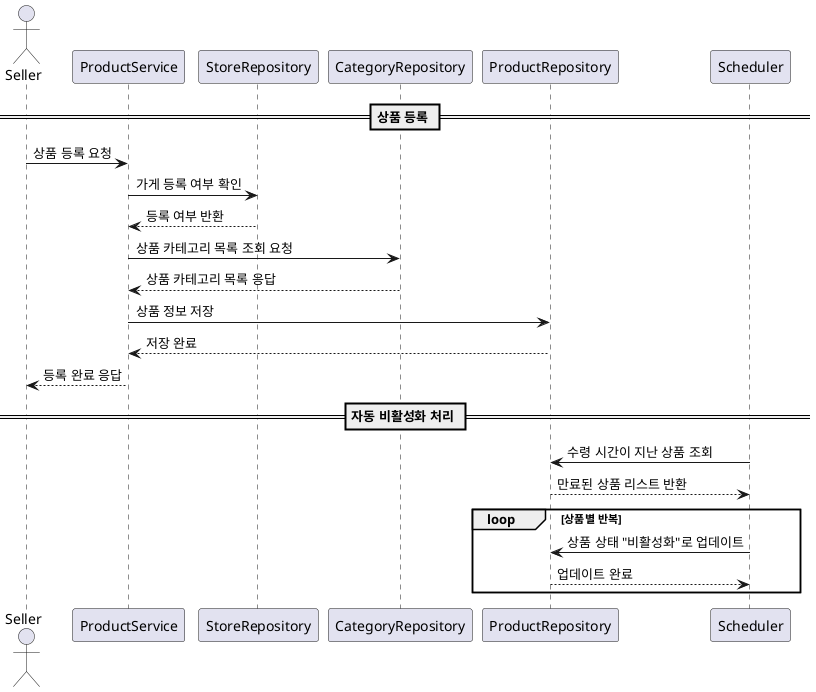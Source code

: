 @startuml
'판매자가 상품을 등록/수정하는 시퀀스 다이어그램
actor Seller

participant ProductService
participant StoreRepository
participant CategoryRepository
participant ProductRepository
participant Scheduler

== 상품 등록 ==
Seller -> ProductService : 상품 등록 요청

ProductService -> StoreRepository : 가게 등록 여부 확인
StoreRepository --> ProductService : 등록 여부 반환

ProductService -> CategoryRepository : 상품 카테고리 목록 조회 요청
CategoryRepository --> ProductService : 상품 카테고리 목록 응답

ProductService -> ProductRepository : 상품 정보 저장
ProductRepository --> ProductService : 저장 완료
ProductService --> Seller : 등록 완료 응답

== 자동 비활성화 처리 ==
Scheduler -> ProductRepository : 수령 시간이 지난 상품 조회
ProductRepository --> Scheduler : 만료된 상품 리스트 반환

loop 상품별 반복
    Scheduler -> ProductRepository : 상품 상태 "비활성화"로 업데이트
    ProductRepository --> Scheduler : 업데이트 완료
end

@enduml